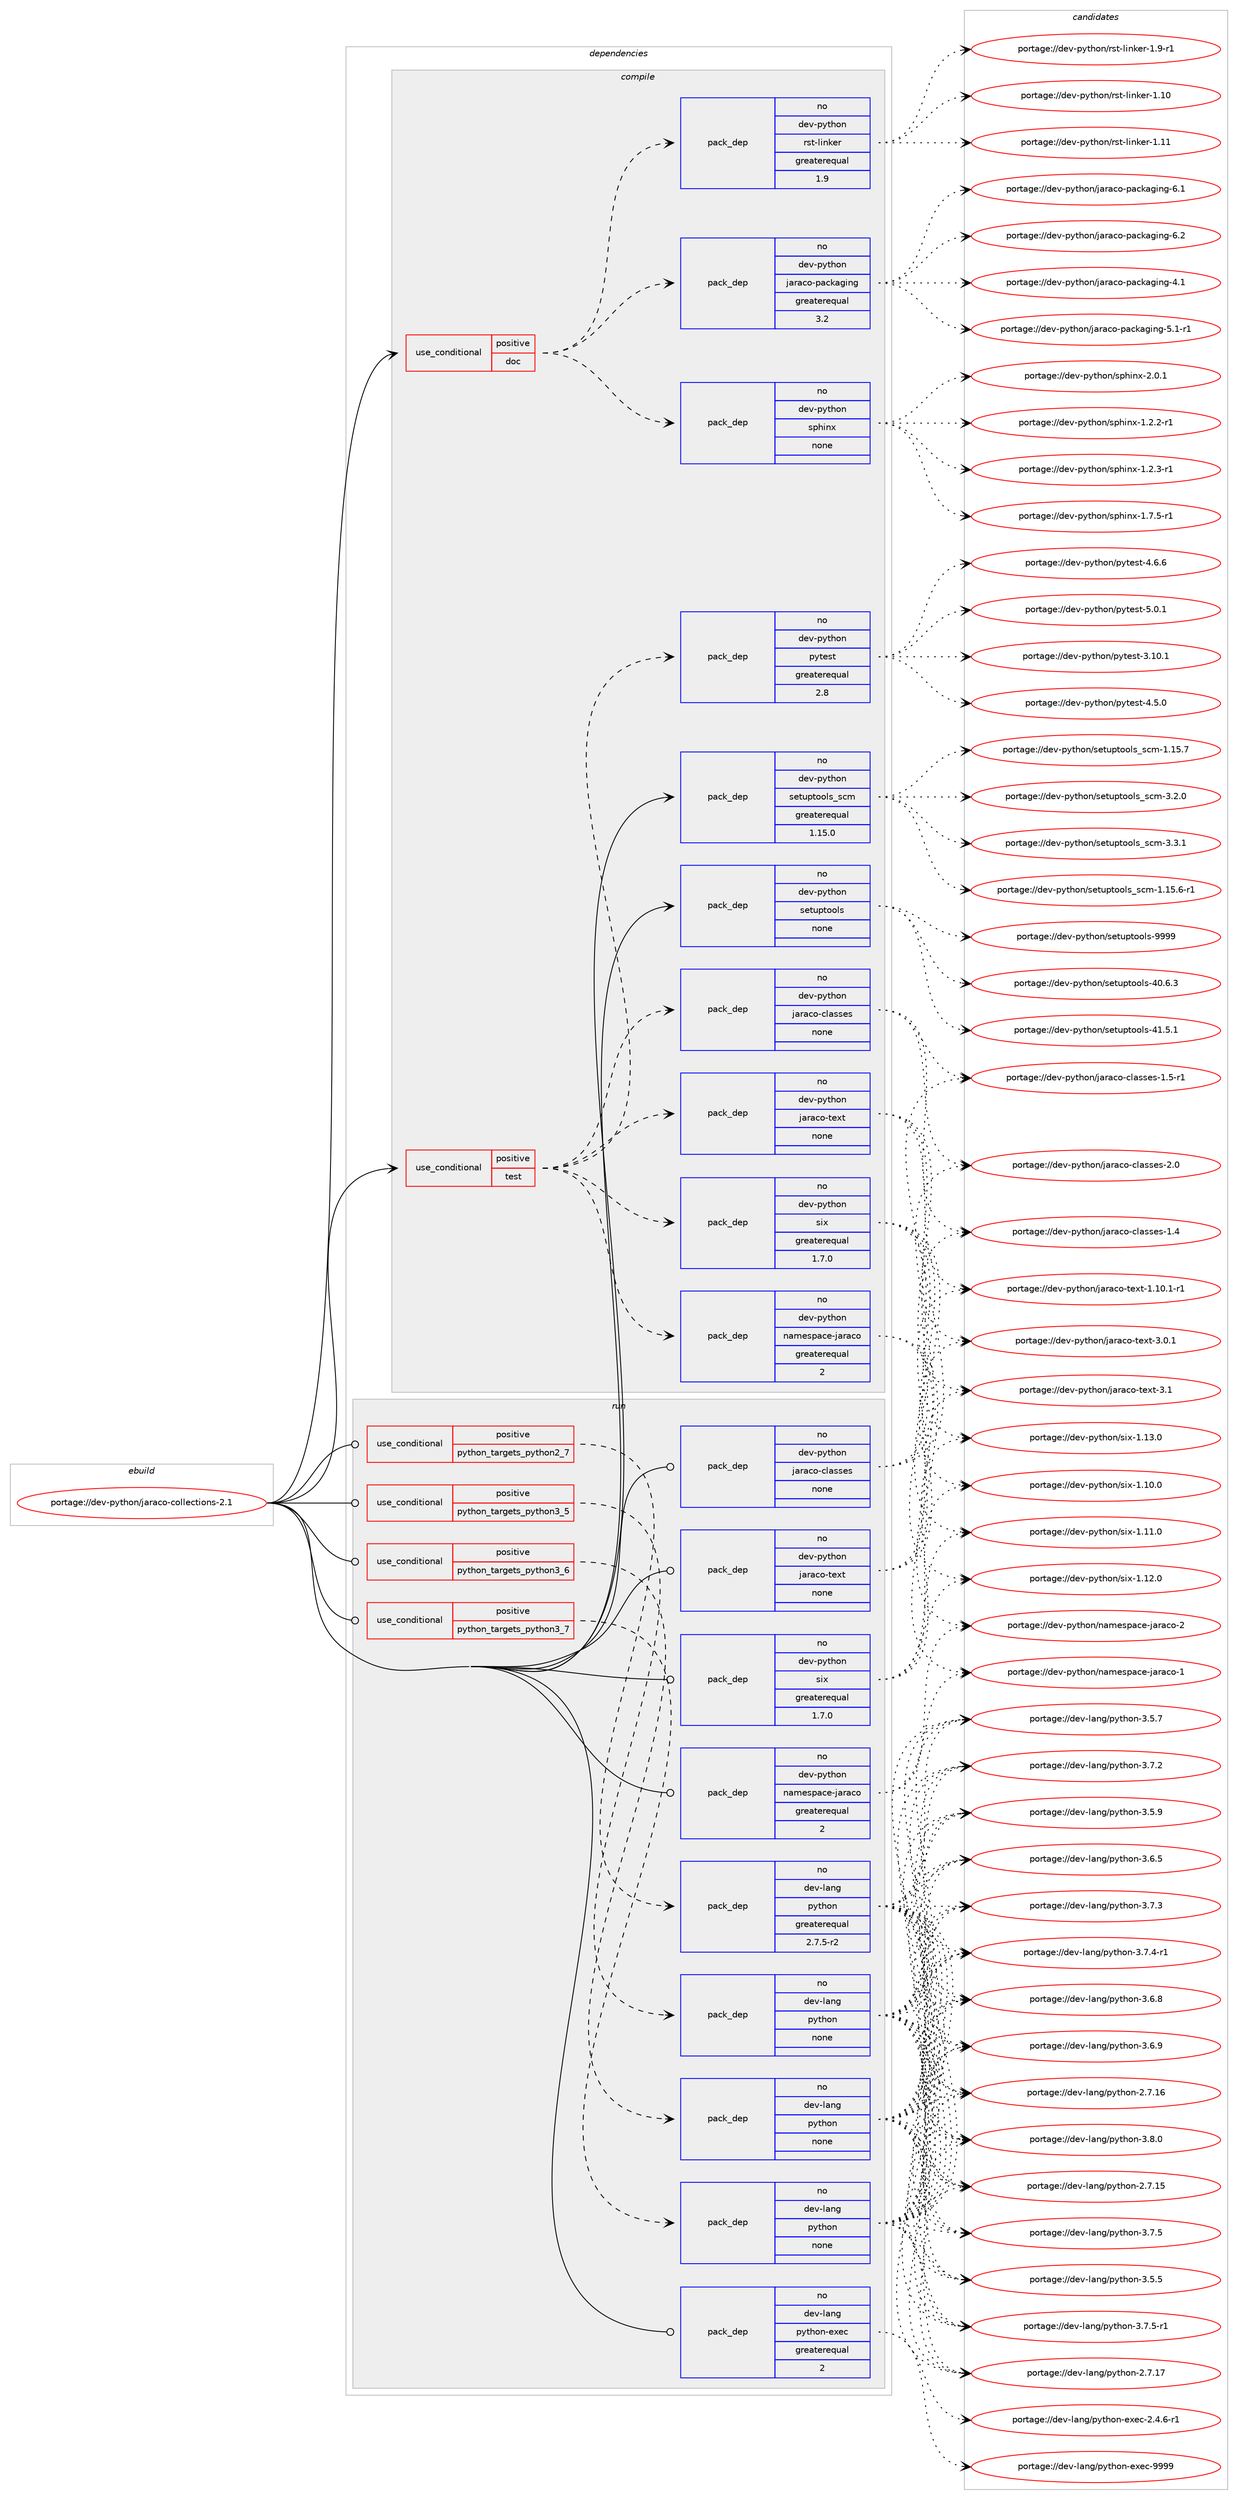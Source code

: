 digraph prolog {

# *************
# Graph options
# *************

newrank=true;
concentrate=true;
compound=true;
graph [rankdir=LR,fontname=Helvetica,fontsize=10,ranksep=1.5];#, ranksep=2.5, nodesep=0.2];
edge  [arrowhead=vee];
node  [fontname=Helvetica,fontsize=10];

# **********
# The ebuild
# **********

subgraph cluster_leftcol {
color=gray;
rank=same;
label=<<i>ebuild</i>>;
id [label="portage://dev-python/jaraco-collections-2.1", color=red, width=4, href="../dev-python/jaraco-collections-2.1.svg"];
}

# ****************
# The dependencies
# ****************

subgraph cluster_midcol {
color=gray;
label=<<i>dependencies</i>>;
subgraph cluster_compile {
fillcolor="#eeeeee";
style=filled;
label=<<i>compile</i>>;
subgraph cond30425 {
dependency145272 [label=<<TABLE BORDER="0" CELLBORDER="1" CELLSPACING="0" CELLPADDING="4"><TR><TD ROWSPAN="3" CELLPADDING="10">use_conditional</TD></TR><TR><TD>positive</TD></TR><TR><TD>doc</TD></TR></TABLE>>, shape=none, color=red];
subgraph pack111527 {
dependency145273 [label=<<TABLE BORDER="0" CELLBORDER="1" CELLSPACING="0" CELLPADDING="4" WIDTH="220"><TR><TD ROWSPAN="6" CELLPADDING="30">pack_dep</TD></TR><TR><TD WIDTH="110">no</TD></TR><TR><TD>dev-python</TD></TR><TR><TD>jaraco-packaging</TD></TR><TR><TD>greaterequal</TD></TR><TR><TD>3.2</TD></TR></TABLE>>, shape=none, color=blue];
}
dependency145272:e -> dependency145273:w [weight=20,style="dashed",arrowhead="vee"];
subgraph pack111528 {
dependency145274 [label=<<TABLE BORDER="0" CELLBORDER="1" CELLSPACING="0" CELLPADDING="4" WIDTH="220"><TR><TD ROWSPAN="6" CELLPADDING="30">pack_dep</TD></TR><TR><TD WIDTH="110">no</TD></TR><TR><TD>dev-python</TD></TR><TR><TD>rst-linker</TD></TR><TR><TD>greaterequal</TD></TR><TR><TD>1.9</TD></TR></TABLE>>, shape=none, color=blue];
}
dependency145272:e -> dependency145274:w [weight=20,style="dashed",arrowhead="vee"];
subgraph pack111529 {
dependency145275 [label=<<TABLE BORDER="0" CELLBORDER="1" CELLSPACING="0" CELLPADDING="4" WIDTH="220"><TR><TD ROWSPAN="6" CELLPADDING="30">pack_dep</TD></TR><TR><TD WIDTH="110">no</TD></TR><TR><TD>dev-python</TD></TR><TR><TD>sphinx</TD></TR><TR><TD>none</TD></TR><TR><TD></TD></TR></TABLE>>, shape=none, color=blue];
}
dependency145272:e -> dependency145275:w [weight=20,style="dashed",arrowhead="vee"];
}
id:e -> dependency145272:w [weight=20,style="solid",arrowhead="vee"];
subgraph cond30426 {
dependency145276 [label=<<TABLE BORDER="0" CELLBORDER="1" CELLSPACING="0" CELLPADDING="4"><TR><TD ROWSPAN="3" CELLPADDING="10">use_conditional</TD></TR><TR><TD>positive</TD></TR><TR><TD>test</TD></TR></TABLE>>, shape=none, color=red];
subgraph pack111530 {
dependency145277 [label=<<TABLE BORDER="0" CELLBORDER="1" CELLSPACING="0" CELLPADDING="4" WIDTH="220"><TR><TD ROWSPAN="6" CELLPADDING="30">pack_dep</TD></TR><TR><TD WIDTH="110">no</TD></TR><TR><TD>dev-python</TD></TR><TR><TD>namespace-jaraco</TD></TR><TR><TD>greaterequal</TD></TR><TR><TD>2</TD></TR></TABLE>>, shape=none, color=blue];
}
dependency145276:e -> dependency145277:w [weight=20,style="dashed",arrowhead="vee"];
subgraph pack111531 {
dependency145278 [label=<<TABLE BORDER="0" CELLBORDER="1" CELLSPACING="0" CELLPADDING="4" WIDTH="220"><TR><TD ROWSPAN="6" CELLPADDING="30">pack_dep</TD></TR><TR><TD WIDTH="110">no</TD></TR><TR><TD>dev-python</TD></TR><TR><TD>jaraco-classes</TD></TR><TR><TD>none</TD></TR><TR><TD></TD></TR></TABLE>>, shape=none, color=blue];
}
dependency145276:e -> dependency145278:w [weight=20,style="dashed",arrowhead="vee"];
subgraph pack111532 {
dependency145279 [label=<<TABLE BORDER="0" CELLBORDER="1" CELLSPACING="0" CELLPADDING="4" WIDTH="220"><TR><TD ROWSPAN="6" CELLPADDING="30">pack_dep</TD></TR><TR><TD WIDTH="110">no</TD></TR><TR><TD>dev-python</TD></TR><TR><TD>jaraco-text</TD></TR><TR><TD>none</TD></TR><TR><TD></TD></TR></TABLE>>, shape=none, color=blue];
}
dependency145276:e -> dependency145279:w [weight=20,style="dashed",arrowhead="vee"];
subgraph pack111533 {
dependency145280 [label=<<TABLE BORDER="0" CELLBORDER="1" CELLSPACING="0" CELLPADDING="4" WIDTH="220"><TR><TD ROWSPAN="6" CELLPADDING="30">pack_dep</TD></TR><TR><TD WIDTH="110">no</TD></TR><TR><TD>dev-python</TD></TR><TR><TD>six</TD></TR><TR><TD>greaterequal</TD></TR><TR><TD>1.7.0</TD></TR></TABLE>>, shape=none, color=blue];
}
dependency145276:e -> dependency145280:w [weight=20,style="dashed",arrowhead="vee"];
subgraph pack111534 {
dependency145281 [label=<<TABLE BORDER="0" CELLBORDER="1" CELLSPACING="0" CELLPADDING="4" WIDTH="220"><TR><TD ROWSPAN="6" CELLPADDING="30">pack_dep</TD></TR><TR><TD WIDTH="110">no</TD></TR><TR><TD>dev-python</TD></TR><TR><TD>pytest</TD></TR><TR><TD>greaterequal</TD></TR><TR><TD>2.8</TD></TR></TABLE>>, shape=none, color=blue];
}
dependency145276:e -> dependency145281:w [weight=20,style="dashed",arrowhead="vee"];
}
id:e -> dependency145276:w [weight=20,style="solid",arrowhead="vee"];
subgraph pack111535 {
dependency145282 [label=<<TABLE BORDER="0" CELLBORDER="1" CELLSPACING="0" CELLPADDING="4" WIDTH="220"><TR><TD ROWSPAN="6" CELLPADDING="30">pack_dep</TD></TR><TR><TD WIDTH="110">no</TD></TR><TR><TD>dev-python</TD></TR><TR><TD>setuptools</TD></TR><TR><TD>none</TD></TR><TR><TD></TD></TR></TABLE>>, shape=none, color=blue];
}
id:e -> dependency145282:w [weight=20,style="solid",arrowhead="vee"];
subgraph pack111536 {
dependency145283 [label=<<TABLE BORDER="0" CELLBORDER="1" CELLSPACING="0" CELLPADDING="4" WIDTH="220"><TR><TD ROWSPAN="6" CELLPADDING="30">pack_dep</TD></TR><TR><TD WIDTH="110">no</TD></TR><TR><TD>dev-python</TD></TR><TR><TD>setuptools_scm</TD></TR><TR><TD>greaterequal</TD></TR><TR><TD>1.15.0</TD></TR></TABLE>>, shape=none, color=blue];
}
id:e -> dependency145283:w [weight=20,style="solid",arrowhead="vee"];
}
subgraph cluster_compileandrun {
fillcolor="#eeeeee";
style=filled;
label=<<i>compile and run</i>>;
}
subgraph cluster_run {
fillcolor="#eeeeee";
style=filled;
label=<<i>run</i>>;
subgraph cond30427 {
dependency145284 [label=<<TABLE BORDER="0" CELLBORDER="1" CELLSPACING="0" CELLPADDING="4"><TR><TD ROWSPAN="3" CELLPADDING="10">use_conditional</TD></TR><TR><TD>positive</TD></TR><TR><TD>python_targets_python2_7</TD></TR></TABLE>>, shape=none, color=red];
subgraph pack111537 {
dependency145285 [label=<<TABLE BORDER="0" CELLBORDER="1" CELLSPACING="0" CELLPADDING="4" WIDTH="220"><TR><TD ROWSPAN="6" CELLPADDING="30">pack_dep</TD></TR><TR><TD WIDTH="110">no</TD></TR><TR><TD>dev-lang</TD></TR><TR><TD>python</TD></TR><TR><TD>greaterequal</TD></TR><TR><TD>2.7.5-r2</TD></TR></TABLE>>, shape=none, color=blue];
}
dependency145284:e -> dependency145285:w [weight=20,style="dashed",arrowhead="vee"];
}
id:e -> dependency145284:w [weight=20,style="solid",arrowhead="odot"];
subgraph cond30428 {
dependency145286 [label=<<TABLE BORDER="0" CELLBORDER="1" CELLSPACING="0" CELLPADDING="4"><TR><TD ROWSPAN="3" CELLPADDING="10">use_conditional</TD></TR><TR><TD>positive</TD></TR><TR><TD>python_targets_python3_5</TD></TR></TABLE>>, shape=none, color=red];
subgraph pack111538 {
dependency145287 [label=<<TABLE BORDER="0" CELLBORDER="1" CELLSPACING="0" CELLPADDING="4" WIDTH="220"><TR><TD ROWSPAN="6" CELLPADDING="30">pack_dep</TD></TR><TR><TD WIDTH="110">no</TD></TR><TR><TD>dev-lang</TD></TR><TR><TD>python</TD></TR><TR><TD>none</TD></TR><TR><TD></TD></TR></TABLE>>, shape=none, color=blue];
}
dependency145286:e -> dependency145287:w [weight=20,style="dashed",arrowhead="vee"];
}
id:e -> dependency145286:w [weight=20,style="solid",arrowhead="odot"];
subgraph cond30429 {
dependency145288 [label=<<TABLE BORDER="0" CELLBORDER="1" CELLSPACING="0" CELLPADDING="4"><TR><TD ROWSPAN="3" CELLPADDING="10">use_conditional</TD></TR><TR><TD>positive</TD></TR><TR><TD>python_targets_python3_6</TD></TR></TABLE>>, shape=none, color=red];
subgraph pack111539 {
dependency145289 [label=<<TABLE BORDER="0" CELLBORDER="1" CELLSPACING="0" CELLPADDING="4" WIDTH="220"><TR><TD ROWSPAN="6" CELLPADDING="30">pack_dep</TD></TR><TR><TD WIDTH="110">no</TD></TR><TR><TD>dev-lang</TD></TR><TR><TD>python</TD></TR><TR><TD>none</TD></TR><TR><TD></TD></TR></TABLE>>, shape=none, color=blue];
}
dependency145288:e -> dependency145289:w [weight=20,style="dashed",arrowhead="vee"];
}
id:e -> dependency145288:w [weight=20,style="solid",arrowhead="odot"];
subgraph cond30430 {
dependency145290 [label=<<TABLE BORDER="0" CELLBORDER="1" CELLSPACING="0" CELLPADDING="4"><TR><TD ROWSPAN="3" CELLPADDING="10">use_conditional</TD></TR><TR><TD>positive</TD></TR><TR><TD>python_targets_python3_7</TD></TR></TABLE>>, shape=none, color=red];
subgraph pack111540 {
dependency145291 [label=<<TABLE BORDER="0" CELLBORDER="1" CELLSPACING="0" CELLPADDING="4" WIDTH="220"><TR><TD ROWSPAN="6" CELLPADDING="30">pack_dep</TD></TR><TR><TD WIDTH="110">no</TD></TR><TR><TD>dev-lang</TD></TR><TR><TD>python</TD></TR><TR><TD>none</TD></TR><TR><TD></TD></TR></TABLE>>, shape=none, color=blue];
}
dependency145290:e -> dependency145291:w [weight=20,style="dashed",arrowhead="vee"];
}
id:e -> dependency145290:w [weight=20,style="solid",arrowhead="odot"];
subgraph pack111541 {
dependency145292 [label=<<TABLE BORDER="0" CELLBORDER="1" CELLSPACING="0" CELLPADDING="4" WIDTH="220"><TR><TD ROWSPAN="6" CELLPADDING="30">pack_dep</TD></TR><TR><TD WIDTH="110">no</TD></TR><TR><TD>dev-lang</TD></TR><TR><TD>python-exec</TD></TR><TR><TD>greaterequal</TD></TR><TR><TD>2</TD></TR></TABLE>>, shape=none, color=blue];
}
id:e -> dependency145292:w [weight=20,style="solid",arrowhead="odot"];
subgraph pack111542 {
dependency145293 [label=<<TABLE BORDER="0" CELLBORDER="1" CELLSPACING="0" CELLPADDING="4" WIDTH="220"><TR><TD ROWSPAN="6" CELLPADDING="30">pack_dep</TD></TR><TR><TD WIDTH="110">no</TD></TR><TR><TD>dev-python</TD></TR><TR><TD>jaraco-classes</TD></TR><TR><TD>none</TD></TR><TR><TD></TD></TR></TABLE>>, shape=none, color=blue];
}
id:e -> dependency145293:w [weight=20,style="solid",arrowhead="odot"];
subgraph pack111543 {
dependency145294 [label=<<TABLE BORDER="0" CELLBORDER="1" CELLSPACING="0" CELLPADDING="4" WIDTH="220"><TR><TD ROWSPAN="6" CELLPADDING="30">pack_dep</TD></TR><TR><TD WIDTH="110">no</TD></TR><TR><TD>dev-python</TD></TR><TR><TD>jaraco-text</TD></TR><TR><TD>none</TD></TR><TR><TD></TD></TR></TABLE>>, shape=none, color=blue];
}
id:e -> dependency145294:w [weight=20,style="solid",arrowhead="odot"];
subgraph pack111544 {
dependency145295 [label=<<TABLE BORDER="0" CELLBORDER="1" CELLSPACING="0" CELLPADDING="4" WIDTH="220"><TR><TD ROWSPAN="6" CELLPADDING="30">pack_dep</TD></TR><TR><TD WIDTH="110">no</TD></TR><TR><TD>dev-python</TD></TR><TR><TD>namespace-jaraco</TD></TR><TR><TD>greaterequal</TD></TR><TR><TD>2</TD></TR></TABLE>>, shape=none, color=blue];
}
id:e -> dependency145295:w [weight=20,style="solid",arrowhead="odot"];
subgraph pack111545 {
dependency145296 [label=<<TABLE BORDER="0" CELLBORDER="1" CELLSPACING="0" CELLPADDING="4" WIDTH="220"><TR><TD ROWSPAN="6" CELLPADDING="30">pack_dep</TD></TR><TR><TD WIDTH="110">no</TD></TR><TR><TD>dev-python</TD></TR><TR><TD>six</TD></TR><TR><TD>greaterequal</TD></TR><TR><TD>1.7.0</TD></TR></TABLE>>, shape=none, color=blue];
}
id:e -> dependency145296:w [weight=20,style="solid",arrowhead="odot"];
}
}

# **************
# The candidates
# **************

subgraph cluster_choices {
rank=same;
color=gray;
label=<<i>candidates</i>>;

subgraph choice111527 {
color=black;
nodesep=1;
choiceportage10010111845112121116104111110471069711497991114511297991079710310511010345524649 [label="portage://dev-python/jaraco-packaging-4.1", color=red, width=4,href="../dev-python/jaraco-packaging-4.1.svg"];
choiceportage100101118451121211161041111104710697114979911145112979910797103105110103455346494511449 [label="portage://dev-python/jaraco-packaging-5.1-r1", color=red, width=4,href="../dev-python/jaraco-packaging-5.1-r1.svg"];
choiceportage10010111845112121116104111110471069711497991114511297991079710310511010345544649 [label="portage://dev-python/jaraco-packaging-6.1", color=red, width=4,href="../dev-python/jaraco-packaging-6.1.svg"];
choiceportage10010111845112121116104111110471069711497991114511297991079710310511010345544650 [label="portage://dev-python/jaraco-packaging-6.2", color=red, width=4,href="../dev-python/jaraco-packaging-6.2.svg"];
dependency145273:e -> choiceportage10010111845112121116104111110471069711497991114511297991079710310511010345524649:w [style=dotted,weight="100"];
dependency145273:e -> choiceportage100101118451121211161041111104710697114979911145112979910797103105110103455346494511449:w [style=dotted,weight="100"];
dependency145273:e -> choiceportage10010111845112121116104111110471069711497991114511297991079710310511010345544649:w [style=dotted,weight="100"];
dependency145273:e -> choiceportage10010111845112121116104111110471069711497991114511297991079710310511010345544650:w [style=dotted,weight="100"];
}
subgraph choice111528 {
color=black;
nodesep=1;
choiceportage1001011184511212111610411111047114115116451081051101071011144549464948 [label="portage://dev-python/rst-linker-1.10", color=red, width=4,href="../dev-python/rst-linker-1.10.svg"];
choiceportage1001011184511212111610411111047114115116451081051101071011144549464949 [label="portage://dev-python/rst-linker-1.11", color=red, width=4,href="../dev-python/rst-linker-1.11.svg"];
choiceportage100101118451121211161041111104711411511645108105110107101114454946574511449 [label="portage://dev-python/rst-linker-1.9-r1", color=red, width=4,href="../dev-python/rst-linker-1.9-r1.svg"];
dependency145274:e -> choiceportage1001011184511212111610411111047114115116451081051101071011144549464948:w [style=dotted,weight="100"];
dependency145274:e -> choiceportage1001011184511212111610411111047114115116451081051101071011144549464949:w [style=dotted,weight="100"];
dependency145274:e -> choiceportage100101118451121211161041111104711411511645108105110107101114454946574511449:w [style=dotted,weight="100"];
}
subgraph choice111529 {
color=black;
nodesep=1;
choiceportage10010111845112121116104111110471151121041051101204549465046504511449 [label="portage://dev-python/sphinx-1.2.2-r1", color=red, width=4,href="../dev-python/sphinx-1.2.2-r1.svg"];
choiceportage10010111845112121116104111110471151121041051101204549465046514511449 [label="portage://dev-python/sphinx-1.2.3-r1", color=red, width=4,href="../dev-python/sphinx-1.2.3-r1.svg"];
choiceportage10010111845112121116104111110471151121041051101204549465546534511449 [label="portage://dev-python/sphinx-1.7.5-r1", color=red, width=4,href="../dev-python/sphinx-1.7.5-r1.svg"];
choiceportage1001011184511212111610411111047115112104105110120455046484649 [label="portage://dev-python/sphinx-2.0.1", color=red, width=4,href="../dev-python/sphinx-2.0.1.svg"];
dependency145275:e -> choiceportage10010111845112121116104111110471151121041051101204549465046504511449:w [style=dotted,weight="100"];
dependency145275:e -> choiceportage10010111845112121116104111110471151121041051101204549465046514511449:w [style=dotted,weight="100"];
dependency145275:e -> choiceportage10010111845112121116104111110471151121041051101204549465546534511449:w [style=dotted,weight="100"];
dependency145275:e -> choiceportage1001011184511212111610411111047115112104105110120455046484649:w [style=dotted,weight="100"];
}
subgraph choice111530 {
color=black;
nodesep=1;
choiceportage1001011184511212111610411111047110971091011151129799101451069711497991114549 [label="portage://dev-python/namespace-jaraco-1", color=red, width=4,href="../dev-python/namespace-jaraco-1.svg"];
choiceportage1001011184511212111610411111047110971091011151129799101451069711497991114550 [label="portage://dev-python/namespace-jaraco-2", color=red, width=4,href="../dev-python/namespace-jaraco-2.svg"];
dependency145277:e -> choiceportage1001011184511212111610411111047110971091011151129799101451069711497991114549:w [style=dotted,weight="100"];
dependency145277:e -> choiceportage1001011184511212111610411111047110971091011151129799101451069711497991114550:w [style=dotted,weight="100"];
}
subgraph choice111531 {
color=black;
nodesep=1;
choiceportage100101118451121211161041111104710697114979911145991089711511510111545494652 [label="portage://dev-python/jaraco-classes-1.4", color=red, width=4,href="../dev-python/jaraco-classes-1.4.svg"];
choiceportage1001011184511212111610411111047106971149799111459910897115115101115454946534511449 [label="portage://dev-python/jaraco-classes-1.5-r1", color=red, width=4,href="../dev-python/jaraco-classes-1.5-r1.svg"];
choiceportage100101118451121211161041111104710697114979911145991089711511510111545504648 [label="portage://dev-python/jaraco-classes-2.0", color=red, width=4,href="../dev-python/jaraco-classes-2.0.svg"];
dependency145278:e -> choiceportage100101118451121211161041111104710697114979911145991089711511510111545494652:w [style=dotted,weight="100"];
dependency145278:e -> choiceportage1001011184511212111610411111047106971149799111459910897115115101115454946534511449:w [style=dotted,weight="100"];
dependency145278:e -> choiceportage100101118451121211161041111104710697114979911145991089711511510111545504648:w [style=dotted,weight="100"];
}
subgraph choice111532 {
color=black;
nodesep=1;
choiceportage100101118451121211161041111104710697114979911145116101120116454946494846494511449 [label="portage://dev-python/jaraco-text-1.10.1-r1", color=red, width=4,href="../dev-python/jaraco-text-1.10.1-r1.svg"];
choiceportage100101118451121211161041111104710697114979911145116101120116455146484649 [label="portage://dev-python/jaraco-text-3.0.1", color=red, width=4,href="../dev-python/jaraco-text-3.0.1.svg"];
choiceportage10010111845112121116104111110471069711497991114511610112011645514649 [label="portage://dev-python/jaraco-text-3.1", color=red, width=4,href="../dev-python/jaraco-text-3.1.svg"];
dependency145279:e -> choiceportage100101118451121211161041111104710697114979911145116101120116454946494846494511449:w [style=dotted,weight="100"];
dependency145279:e -> choiceportage100101118451121211161041111104710697114979911145116101120116455146484649:w [style=dotted,weight="100"];
dependency145279:e -> choiceportage10010111845112121116104111110471069711497991114511610112011645514649:w [style=dotted,weight="100"];
}
subgraph choice111533 {
color=black;
nodesep=1;
choiceportage100101118451121211161041111104711510512045494649484648 [label="portage://dev-python/six-1.10.0", color=red, width=4,href="../dev-python/six-1.10.0.svg"];
choiceportage100101118451121211161041111104711510512045494649494648 [label="portage://dev-python/six-1.11.0", color=red, width=4,href="../dev-python/six-1.11.0.svg"];
choiceportage100101118451121211161041111104711510512045494649504648 [label="portage://dev-python/six-1.12.0", color=red, width=4,href="../dev-python/six-1.12.0.svg"];
choiceportage100101118451121211161041111104711510512045494649514648 [label="portage://dev-python/six-1.13.0", color=red, width=4,href="../dev-python/six-1.13.0.svg"];
dependency145280:e -> choiceportage100101118451121211161041111104711510512045494649484648:w [style=dotted,weight="100"];
dependency145280:e -> choiceportage100101118451121211161041111104711510512045494649494648:w [style=dotted,weight="100"];
dependency145280:e -> choiceportage100101118451121211161041111104711510512045494649504648:w [style=dotted,weight="100"];
dependency145280:e -> choiceportage100101118451121211161041111104711510512045494649514648:w [style=dotted,weight="100"];
}
subgraph choice111534 {
color=black;
nodesep=1;
choiceportage100101118451121211161041111104711212111610111511645514649484649 [label="portage://dev-python/pytest-3.10.1", color=red, width=4,href="../dev-python/pytest-3.10.1.svg"];
choiceportage1001011184511212111610411111047112121116101115116455246534648 [label="portage://dev-python/pytest-4.5.0", color=red, width=4,href="../dev-python/pytest-4.5.0.svg"];
choiceportage1001011184511212111610411111047112121116101115116455246544654 [label="portage://dev-python/pytest-4.6.6", color=red, width=4,href="../dev-python/pytest-4.6.6.svg"];
choiceportage1001011184511212111610411111047112121116101115116455346484649 [label="portage://dev-python/pytest-5.0.1", color=red, width=4,href="../dev-python/pytest-5.0.1.svg"];
dependency145281:e -> choiceportage100101118451121211161041111104711212111610111511645514649484649:w [style=dotted,weight="100"];
dependency145281:e -> choiceportage1001011184511212111610411111047112121116101115116455246534648:w [style=dotted,weight="100"];
dependency145281:e -> choiceportage1001011184511212111610411111047112121116101115116455246544654:w [style=dotted,weight="100"];
dependency145281:e -> choiceportage1001011184511212111610411111047112121116101115116455346484649:w [style=dotted,weight="100"];
}
subgraph choice111535 {
color=black;
nodesep=1;
choiceportage100101118451121211161041111104711510111611711211611111110811545524846544651 [label="portage://dev-python/setuptools-40.6.3", color=red, width=4,href="../dev-python/setuptools-40.6.3.svg"];
choiceportage100101118451121211161041111104711510111611711211611111110811545524946534649 [label="portage://dev-python/setuptools-41.5.1", color=red, width=4,href="../dev-python/setuptools-41.5.1.svg"];
choiceportage10010111845112121116104111110471151011161171121161111111081154557575757 [label="portage://dev-python/setuptools-9999", color=red, width=4,href="../dev-python/setuptools-9999.svg"];
dependency145282:e -> choiceportage100101118451121211161041111104711510111611711211611111110811545524846544651:w [style=dotted,weight="100"];
dependency145282:e -> choiceportage100101118451121211161041111104711510111611711211611111110811545524946534649:w [style=dotted,weight="100"];
dependency145282:e -> choiceportage10010111845112121116104111110471151011161171121161111111081154557575757:w [style=dotted,weight="100"];
}
subgraph choice111536 {
color=black;
nodesep=1;
choiceportage10010111845112121116104111110471151011161171121161111111081159511599109454946495346544511449 [label="portage://dev-python/setuptools_scm-1.15.6-r1", color=red, width=4,href="../dev-python/setuptools_scm-1.15.6-r1.svg"];
choiceportage1001011184511212111610411111047115101116117112116111111108115951159910945494649534655 [label="portage://dev-python/setuptools_scm-1.15.7", color=red, width=4,href="../dev-python/setuptools_scm-1.15.7.svg"];
choiceportage10010111845112121116104111110471151011161171121161111111081159511599109455146504648 [label="portage://dev-python/setuptools_scm-3.2.0", color=red, width=4,href="../dev-python/setuptools_scm-3.2.0.svg"];
choiceportage10010111845112121116104111110471151011161171121161111111081159511599109455146514649 [label="portage://dev-python/setuptools_scm-3.3.1", color=red, width=4,href="../dev-python/setuptools_scm-3.3.1.svg"];
dependency145283:e -> choiceportage10010111845112121116104111110471151011161171121161111111081159511599109454946495346544511449:w [style=dotted,weight="100"];
dependency145283:e -> choiceportage1001011184511212111610411111047115101116117112116111111108115951159910945494649534655:w [style=dotted,weight="100"];
dependency145283:e -> choiceportage10010111845112121116104111110471151011161171121161111111081159511599109455146504648:w [style=dotted,weight="100"];
dependency145283:e -> choiceportage10010111845112121116104111110471151011161171121161111111081159511599109455146514649:w [style=dotted,weight="100"];
}
subgraph choice111537 {
color=black;
nodesep=1;
choiceportage10010111845108971101034711212111610411111045504655464953 [label="portage://dev-lang/python-2.7.15", color=red, width=4,href="../dev-lang/python-2.7.15.svg"];
choiceportage10010111845108971101034711212111610411111045504655464954 [label="portage://dev-lang/python-2.7.16", color=red, width=4,href="../dev-lang/python-2.7.16.svg"];
choiceportage10010111845108971101034711212111610411111045504655464955 [label="portage://dev-lang/python-2.7.17", color=red, width=4,href="../dev-lang/python-2.7.17.svg"];
choiceportage100101118451089711010347112121116104111110455146534653 [label="portage://dev-lang/python-3.5.5", color=red, width=4,href="../dev-lang/python-3.5.5.svg"];
choiceportage100101118451089711010347112121116104111110455146534655 [label="portage://dev-lang/python-3.5.7", color=red, width=4,href="../dev-lang/python-3.5.7.svg"];
choiceportage100101118451089711010347112121116104111110455146534657 [label="portage://dev-lang/python-3.5.9", color=red, width=4,href="../dev-lang/python-3.5.9.svg"];
choiceportage100101118451089711010347112121116104111110455146544653 [label="portage://dev-lang/python-3.6.5", color=red, width=4,href="../dev-lang/python-3.6.5.svg"];
choiceportage100101118451089711010347112121116104111110455146544656 [label="portage://dev-lang/python-3.6.8", color=red, width=4,href="../dev-lang/python-3.6.8.svg"];
choiceportage100101118451089711010347112121116104111110455146544657 [label="portage://dev-lang/python-3.6.9", color=red, width=4,href="../dev-lang/python-3.6.9.svg"];
choiceportage100101118451089711010347112121116104111110455146554650 [label="portage://dev-lang/python-3.7.2", color=red, width=4,href="../dev-lang/python-3.7.2.svg"];
choiceportage100101118451089711010347112121116104111110455146554651 [label="portage://dev-lang/python-3.7.3", color=red, width=4,href="../dev-lang/python-3.7.3.svg"];
choiceportage1001011184510897110103471121211161041111104551465546524511449 [label="portage://dev-lang/python-3.7.4-r1", color=red, width=4,href="../dev-lang/python-3.7.4-r1.svg"];
choiceportage100101118451089711010347112121116104111110455146554653 [label="portage://dev-lang/python-3.7.5", color=red, width=4,href="../dev-lang/python-3.7.5.svg"];
choiceportage1001011184510897110103471121211161041111104551465546534511449 [label="portage://dev-lang/python-3.7.5-r1", color=red, width=4,href="../dev-lang/python-3.7.5-r1.svg"];
choiceportage100101118451089711010347112121116104111110455146564648 [label="portage://dev-lang/python-3.8.0", color=red, width=4,href="../dev-lang/python-3.8.0.svg"];
dependency145285:e -> choiceportage10010111845108971101034711212111610411111045504655464953:w [style=dotted,weight="100"];
dependency145285:e -> choiceportage10010111845108971101034711212111610411111045504655464954:w [style=dotted,weight="100"];
dependency145285:e -> choiceportage10010111845108971101034711212111610411111045504655464955:w [style=dotted,weight="100"];
dependency145285:e -> choiceportage100101118451089711010347112121116104111110455146534653:w [style=dotted,weight="100"];
dependency145285:e -> choiceportage100101118451089711010347112121116104111110455146534655:w [style=dotted,weight="100"];
dependency145285:e -> choiceportage100101118451089711010347112121116104111110455146534657:w [style=dotted,weight="100"];
dependency145285:e -> choiceportage100101118451089711010347112121116104111110455146544653:w [style=dotted,weight="100"];
dependency145285:e -> choiceportage100101118451089711010347112121116104111110455146544656:w [style=dotted,weight="100"];
dependency145285:e -> choiceportage100101118451089711010347112121116104111110455146544657:w [style=dotted,weight="100"];
dependency145285:e -> choiceportage100101118451089711010347112121116104111110455146554650:w [style=dotted,weight="100"];
dependency145285:e -> choiceportage100101118451089711010347112121116104111110455146554651:w [style=dotted,weight="100"];
dependency145285:e -> choiceportage1001011184510897110103471121211161041111104551465546524511449:w [style=dotted,weight="100"];
dependency145285:e -> choiceportage100101118451089711010347112121116104111110455146554653:w [style=dotted,weight="100"];
dependency145285:e -> choiceportage1001011184510897110103471121211161041111104551465546534511449:w [style=dotted,weight="100"];
dependency145285:e -> choiceportage100101118451089711010347112121116104111110455146564648:w [style=dotted,weight="100"];
}
subgraph choice111538 {
color=black;
nodesep=1;
choiceportage10010111845108971101034711212111610411111045504655464953 [label="portage://dev-lang/python-2.7.15", color=red, width=4,href="../dev-lang/python-2.7.15.svg"];
choiceportage10010111845108971101034711212111610411111045504655464954 [label="portage://dev-lang/python-2.7.16", color=red, width=4,href="../dev-lang/python-2.7.16.svg"];
choiceportage10010111845108971101034711212111610411111045504655464955 [label="portage://dev-lang/python-2.7.17", color=red, width=4,href="../dev-lang/python-2.7.17.svg"];
choiceportage100101118451089711010347112121116104111110455146534653 [label="portage://dev-lang/python-3.5.5", color=red, width=4,href="../dev-lang/python-3.5.5.svg"];
choiceportage100101118451089711010347112121116104111110455146534655 [label="portage://dev-lang/python-3.5.7", color=red, width=4,href="../dev-lang/python-3.5.7.svg"];
choiceportage100101118451089711010347112121116104111110455146534657 [label="portage://dev-lang/python-3.5.9", color=red, width=4,href="../dev-lang/python-3.5.9.svg"];
choiceportage100101118451089711010347112121116104111110455146544653 [label="portage://dev-lang/python-3.6.5", color=red, width=4,href="../dev-lang/python-3.6.5.svg"];
choiceportage100101118451089711010347112121116104111110455146544656 [label="portage://dev-lang/python-3.6.8", color=red, width=4,href="../dev-lang/python-3.6.8.svg"];
choiceportage100101118451089711010347112121116104111110455146544657 [label="portage://dev-lang/python-3.6.9", color=red, width=4,href="../dev-lang/python-3.6.9.svg"];
choiceportage100101118451089711010347112121116104111110455146554650 [label="portage://dev-lang/python-3.7.2", color=red, width=4,href="../dev-lang/python-3.7.2.svg"];
choiceportage100101118451089711010347112121116104111110455146554651 [label="portage://dev-lang/python-3.7.3", color=red, width=4,href="../dev-lang/python-3.7.3.svg"];
choiceportage1001011184510897110103471121211161041111104551465546524511449 [label="portage://dev-lang/python-3.7.4-r1", color=red, width=4,href="../dev-lang/python-3.7.4-r1.svg"];
choiceportage100101118451089711010347112121116104111110455146554653 [label="portage://dev-lang/python-3.7.5", color=red, width=4,href="../dev-lang/python-3.7.5.svg"];
choiceportage1001011184510897110103471121211161041111104551465546534511449 [label="portage://dev-lang/python-3.7.5-r1", color=red, width=4,href="../dev-lang/python-3.7.5-r1.svg"];
choiceportage100101118451089711010347112121116104111110455146564648 [label="portage://dev-lang/python-3.8.0", color=red, width=4,href="../dev-lang/python-3.8.0.svg"];
dependency145287:e -> choiceportage10010111845108971101034711212111610411111045504655464953:w [style=dotted,weight="100"];
dependency145287:e -> choiceportage10010111845108971101034711212111610411111045504655464954:w [style=dotted,weight="100"];
dependency145287:e -> choiceportage10010111845108971101034711212111610411111045504655464955:w [style=dotted,weight="100"];
dependency145287:e -> choiceportage100101118451089711010347112121116104111110455146534653:w [style=dotted,weight="100"];
dependency145287:e -> choiceportage100101118451089711010347112121116104111110455146534655:w [style=dotted,weight="100"];
dependency145287:e -> choiceportage100101118451089711010347112121116104111110455146534657:w [style=dotted,weight="100"];
dependency145287:e -> choiceportage100101118451089711010347112121116104111110455146544653:w [style=dotted,weight="100"];
dependency145287:e -> choiceportage100101118451089711010347112121116104111110455146544656:w [style=dotted,weight="100"];
dependency145287:e -> choiceportage100101118451089711010347112121116104111110455146544657:w [style=dotted,weight="100"];
dependency145287:e -> choiceportage100101118451089711010347112121116104111110455146554650:w [style=dotted,weight="100"];
dependency145287:e -> choiceportage100101118451089711010347112121116104111110455146554651:w [style=dotted,weight="100"];
dependency145287:e -> choiceportage1001011184510897110103471121211161041111104551465546524511449:w [style=dotted,weight="100"];
dependency145287:e -> choiceportage100101118451089711010347112121116104111110455146554653:w [style=dotted,weight="100"];
dependency145287:e -> choiceportage1001011184510897110103471121211161041111104551465546534511449:w [style=dotted,weight="100"];
dependency145287:e -> choiceportage100101118451089711010347112121116104111110455146564648:w [style=dotted,weight="100"];
}
subgraph choice111539 {
color=black;
nodesep=1;
choiceportage10010111845108971101034711212111610411111045504655464953 [label="portage://dev-lang/python-2.7.15", color=red, width=4,href="../dev-lang/python-2.7.15.svg"];
choiceportage10010111845108971101034711212111610411111045504655464954 [label="portage://dev-lang/python-2.7.16", color=red, width=4,href="../dev-lang/python-2.7.16.svg"];
choiceportage10010111845108971101034711212111610411111045504655464955 [label="portage://dev-lang/python-2.7.17", color=red, width=4,href="../dev-lang/python-2.7.17.svg"];
choiceportage100101118451089711010347112121116104111110455146534653 [label="portage://dev-lang/python-3.5.5", color=red, width=4,href="../dev-lang/python-3.5.5.svg"];
choiceportage100101118451089711010347112121116104111110455146534655 [label="portage://dev-lang/python-3.5.7", color=red, width=4,href="../dev-lang/python-3.5.7.svg"];
choiceportage100101118451089711010347112121116104111110455146534657 [label="portage://dev-lang/python-3.5.9", color=red, width=4,href="../dev-lang/python-3.5.9.svg"];
choiceportage100101118451089711010347112121116104111110455146544653 [label="portage://dev-lang/python-3.6.5", color=red, width=4,href="../dev-lang/python-3.6.5.svg"];
choiceportage100101118451089711010347112121116104111110455146544656 [label="portage://dev-lang/python-3.6.8", color=red, width=4,href="../dev-lang/python-3.6.8.svg"];
choiceportage100101118451089711010347112121116104111110455146544657 [label="portage://dev-lang/python-3.6.9", color=red, width=4,href="../dev-lang/python-3.6.9.svg"];
choiceportage100101118451089711010347112121116104111110455146554650 [label="portage://dev-lang/python-3.7.2", color=red, width=4,href="../dev-lang/python-3.7.2.svg"];
choiceportage100101118451089711010347112121116104111110455146554651 [label="portage://dev-lang/python-3.7.3", color=red, width=4,href="../dev-lang/python-3.7.3.svg"];
choiceportage1001011184510897110103471121211161041111104551465546524511449 [label="portage://dev-lang/python-3.7.4-r1", color=red, width=4,href="../dev-lang/python-3.7.4-r1.svg"];
choiceportage100101118451089711010347112121116104111110455146554653 [label="portage://dev-lang/python-3.7.5", color=red, width=4,href="../dev-lang/python-3.7.5.svg"];
choiceportage1001011184510897110103471121211161041111104551465546534511449 [label="portage://dev-lang/python-3.7.5-r1", color=red, width=4,href="../dev-lang/python-3.7.5-r1.svg"];
choiceportage100101118451089711010347112121116104111110455146564648 [label="portage://dev-lang/python-3.8.0", color=red, width=4,href="../dev-lang/python-3.8.0.svg"];
dependency145289:e -> choiceportage10010111845108971101034711212111610411111045504655464953:w [style=dotted,weight="100"];
dependency145289:e -> choiceportage10010111845108971101034711212111610411111045504655464954:w [style=dotted,weight="100"];
dependency145289:e -> choiceportage10010111845108971101034711212111610411111045504655464955:w [style=dotted,weight="100"];
dependency145289:e -> choiceportage100101118451089711010347112121116104111110455146534653:w [style=dotted,weight="100"];
dependency145289:e -> choiceportage100101118451089711010347112121116104111110455146534655:w [style=dotted,weight="100"];
dependency145289:e -> choiceportage100101118451089711010347112121116104111110455146534657:w [style=dotted,weight="100"];
dependency145289:e -> choiceportage100101118451089711010347112121116104111110455146544653:w [style=dotted,weight="100"];
dependency145289:e -> choiceportage100101118451089711010347112121116104111110455146544656:w [style=dotted,weight="100"];
dependency145289:e -> choiceportage100101118451089711010347112121116104111110455146544657:w [style=dotted,weight="100"];
dependency145289:e -> choiceportage100101118451089711010347112121116104111110455146554650:w [style=dotted,weight="100"];
dependency145289:e -> choiceportage100101118451089711010347112121116104111110455146554651:w [style=dotted,weight="100"];
dependency145289:e -> choiceportage1001011184510897110103471121211161041111104551465546524511449:w [style=dotted,weight="100"];
dependency145289:e -> choiceportage100101118451089711010347112121116104111110455146554653:w [style=dotted,weight="100"];
dependency145289:e -> choiceportage1001011184510897110103471121211161041111104551465546534511449:w [style=dotted,weight="100"];
dependency145289:e -> choiceportage100101118451089711010347112121116104111110455146564648:w [style=dotted,weight="100"];
}
subgraph choice111540 {
color=black;
nodesep=1;
choiceportage10010111845108971101034711212111610411111045504655464953 [label="portage://dev-lang/python-2.7.15", color=red, width=4,href="../dev-lang/python-2.7.15.svg"];
choiceportage10010111845108971101034711212111610411111045504655464954 [label="portage://dev-lang/python-2.7.16", color=red, width=4,href="../dev-lang/python-2.7.16.svg"];
choiceportage10010111845108971101034711212111610411111045504655464955 [label="portage://dev-lang/python-2.7.17", color=red, width=4,href="../dev-lang/python-2.7.17.svg"];
choiceportage100101118451089711010347112121116104111110455146534653 [label="portage://dev-lang/python-3.5.5", color=red, width=4,href="../dev-lang/python-3.5.5.svg"];
choiceportage100101118451089711010347112121116104111110455146534655 [label="portage://dev-lang/python-3.5.7", color=red, width=4,href="../dev-lang/python-3.5.7.svg"];
choiceportage100101118451089711010347112121116104111110455146534657 [label="portage://dev-lang/python-3.5.9", color=red, width=4,href="../dev-lang/python-3.5.9.svg"];
choiceportage100101118451089711010347112121116104111110455146544653 [label="portage://dev-lang/python-3.6.5", color=red, width=4,href="../dev-lang/python-3.6.5.svg"];
choiceportage100101118451089711010347112121116104111110455146544656 [label="portage://dev-lang/python-3.6.8", color=red, width=4,href="../dev-lang/python-3.6.8.svg"];
choiceportage100101118451089711010347112121116104111110455146544657 [label="portage://dev-lang/python-3.6.9", color=red, width=4,href="../dev-lang/python-3.6.9.svg"];
choiceportage100101118451089711010347112121116104111110455146554650 [label="portage://dev-lang/python-3.7.2", color=red, width=4,href="../dev-lang/python-3.7.2.svg"];
choiceportage100101118451089711010347112121116104111110455146554651 [label="portage://dev-lang/python-3.7.3", color=red, width=4,href="../dev-lang/python-3.7.3.svg"];
choiceportage1001011184510897110103471121211161041111104551465546524511449 [label="portage://dev-lang/python-3.7.4-r1", color=red, width=4,href="../dev-lang/python-3.7.4-r1.svg"];
choiceportage100101118451089711010347112121116104111110455146554653 [label="portage://dev-lang/python-3.7.5", color=red, width=4,href="../dev-lang/python-3.7.5.svg"];
choiceportage1001011184510897110103471121211161041111104551465546534511449 [label="portage://dev-lang/python-3.7.5-r1", color=red, width=4,href="../dev-lang/python-3.7.5-r1.svg"];
choiceportage100101118451089711010347112121116104111110455146564648 [label="portage://dev-lang/python-3.8.0", color=red, width=4,href="../dev-lang/python-3.8.0.svg"];
dependency145291:e -> choiceportage10010111845108971101034711212111610411111045504655464953:w [style=dotted,weight="100"];
dependency145291:e -> choiceportage10010111845108971101034711212111610411111045504655464954:w [style=dotted,weight="100"];
dependency145291:e -> choiceportage10010111845108971101034711212111610411111045504655464955:w [style=dotted,weight="100"];
dependency145291:e -> choiceportage100101118451089711010347112121116104111110455146534653:w [style=dotted,weight="100"];
dependency145291:e -> choiceportage100101118451089711010347112121116104111110455146534655:w [style=dotted,weight="100"];
dependency145291:e -> choiceportage100101118451089711010347112121116104111110455146534657:w [style=dotted,weight="100"];
dependency145291:e -> choiceportage100101118451089711010347112121116104111110455146544653:w [style=dotted,weight="100"];
dependency145291:e -> choiceportage100101118451089711010347112121116104111110455146544656:w [style=dotted,weight="100"];
dependency145291:e -> choiceportage100101118451089711010347112121116104111110455146544657:w [style=dotted,weight="100"];
dependency145291:e -> choiceportage100101118451089711010347112121116104111110455146554650:w [style=dotted,weight="100"];
dependency145291:e -> choiceportage100101118451089711010347112121116104111110455146554651:w [style=dotted,weight="100"];
dependency145291:e -> choiceportage1001011184510897110103471121211161041111104551465546524511449:w [style=dotted,weight="100"];
dependency145291:e -> choiceportage100101118451089711010347112121116104111110455146554653:w [style=dotted,weight="100"];
dependency145291:e -> choiceportage1001011184510897110103471121211161041111104551465546534511449:w [style=dotted,weight="100"];
dependency145291:e -> choiceportage100101118451089711010347112121116104111110455146564648:w [style=dotted,weight="100"];
}
subgraph choice111541 {
color=black;
nodesep=1;
choiceportage10010111845108971101034711212111610411111045101120101994550465246544511449 [label="portage://dev-lang/python-exec-2.4.6-r1", color=red, width=4,href="../dev-lang/python-exec-2.4.6-r1.svg"];
choiceportage10010111845108971101034711212111610411111045101120101994557575757 [label="portage://dev-lang/python-exec-9999", color=red, width=4,href="../dev-lang/python-exec-9999.svg"];
dependency145292:e -> choiceportage10010111845108971101034711212111610411111045101120101994550465246544511449:w [style=dotted,weight="100"];
dependency145292:e -> choiceportage10010111845108971101034711212111610411111045101120101994557575757:w [style=dotted,weight="100"];
}
subgraph choice111542 {
color=black;
nodesep=1;
choiceportage100101118451121211161041111104710697114979911145991089711511510111545494652 [label="portage://dev-python/jaraco-classes-1.4", color=red, width=4,href="../dev-python/jaraco-classes-1.4.svg"];
choiceportage1001011184511212111610411111047106971149799111459910897115115101115454946534511449 [label="portage://dev-python/jaraco-classes-1.5-r1", color=red, width=4,href="../dev-python/jaraco-classes-1.5-r1.svg"];
choiceportage100101118451121211161041111104710697114979911145991089711511510111545504648 [label="portage://dev-python/jaraco-classes-2.0", color=red, width=4,href="../dev-python/jaraco-classes-2.0.svg"];
dependency145293:e -> choiceportage100101118451121211161041111104710697114979911145991089711511510111545494652:w [style=dotted,weight="100"];
dependency145293:e -> choiceportage1001011184511212111610411111047106971149799111459910897115115101115454946534511449:w [style=dotted,weight="100"];
dependency145293:e -> choiceportage100101118451121211161041111104710697114979911145991089711511510111545504648:w [style=dotted,weight="100"];
}
subgraph choice111543 {
color=black;
nodesep=1;
choiceportage100101118451121211161041111104710697114979911145116101120116454946494846494511449 [label="portage://dev-python/jaraco-text-1.10.1-r1", color=red, width=4,href="../dev-python/jaraco-text-1.10.1-r1.svg"];
choiceportage100101118451121211161041111104710697114979911145116101120116455146484649 [label="portage://dev-python/jaraco-text-3.0.1", color=red, width=4,href="../dev-python/jaraco-text-3.0.1.svg"];
choiceportage10010111845112121116104111110471069711497991114511610112011645514649 [label="portage://dev-python/jaraco-text-3.1", color=red, width=4,href="../dev-python/jaraco-text-3.1.svg"];
dependency145294:e -> choiceportage100101118451121211161041111104710697114979911145116101120116454946494846494511449:w [style=dotted,weight="100"];
dependency145294:e -> choiceportage100101118451121211161041111104710697114979911145116101120116455146484649:w [style=dotted,weight="100"];
dependency145294:e -> choiceportage10010111845112121116104111110471069711497991114511610112011645514649:w [style=dotted,weight="100"];
}
subgraph choice111544 {
color=black;
nodesep=1;
choiceportage1001011184511212111610411111047110971091011151129799101451069711497991114549 [label="portage://dev-python/namespace-jaraco-1", color=red, width=4,href="../dev-python/namespace-jaraco-1.svg"];
choiceportage1001011184511212111610411111047110971091011151129799101451069711497991114550 [label="portage://dev-python/namespace-jaraco-2", color=red, width=4,href="../dev-python/namespace-jaraco-2.svg"];
dependency145295:e -> choiceportage1001011184511212111610411111047110971091011151129799101451069711497991114549:w [style=dotted,weight="100"];
dependency145295:e -> choiceportage1001011184511212111610411111047110971091011151129799101451069711497991114550:w [style=dotted,weight="100"];
}
subgraph choice111545 {
color=black;
nodesep=1;
choiceportage100101118451121211161041111104711510512045494649484648 [label="portage://dev-python/six-1.10.0", color=red, width=4,href="../dev-python/six-1.10.0.svg"];
choiceportage100101118451121211161041111104711510512045494649494648 [label="portage://dev-python/six-1.11.0", color=red, width=4,href="../dev-python/six-1.11.0.svg"];
choiceportage100101118451121211161041111104711510512045494649504648 [label="portage://dev-python/six-1.12.0", color=red, width=4,href="../dev-python/six-1.12.0.svg"];
choiceportage100101118451121211161041111104711510512045494649514648 [label="portage://dev-python/six-1.13.0", color=red, width=4,href="../dev-python/six-1.13.0.svg"];
dependency145296:e -> choiceportage100101118451121211161041111104711510512045494649484648:w [style=dotted,weight="100"];
dependency145296:e -> choiceportage100101118451121211161041111104711510512045494649494648:w [style=dotted,weight="100"];
dependency145296:e -> choiceportage100101118451121211161041111104711510512045494649504648:w [style=dotted,weight="100"];
dependency145296:e -> choiceportage100101118451121211161041111104711510512045494649514648:w [style=dotted,weight="100"];
}
}

}
